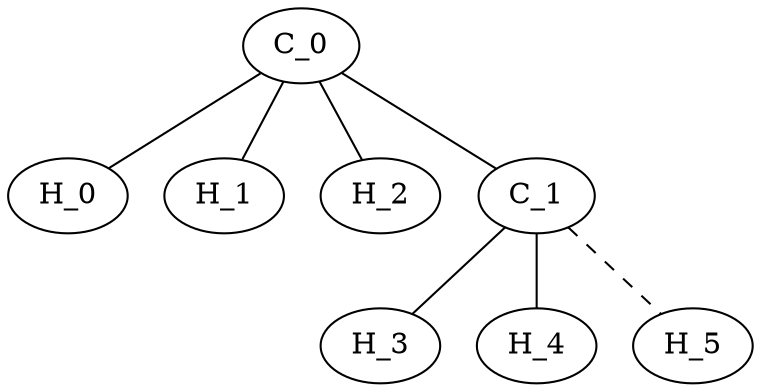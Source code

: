 graph ethane {
    C_0 -- H_0 [type=s];
    C_0 -- H_1 [type=s];
    C_0 -- H_2 [type=s];
    C_0 -- C_1 [type=s];
    C_1 -- H_3 [type=s];
    C_1 -- H_4 [type=s];
    C_1 -- H_5 [type=s][style=dashed];
}